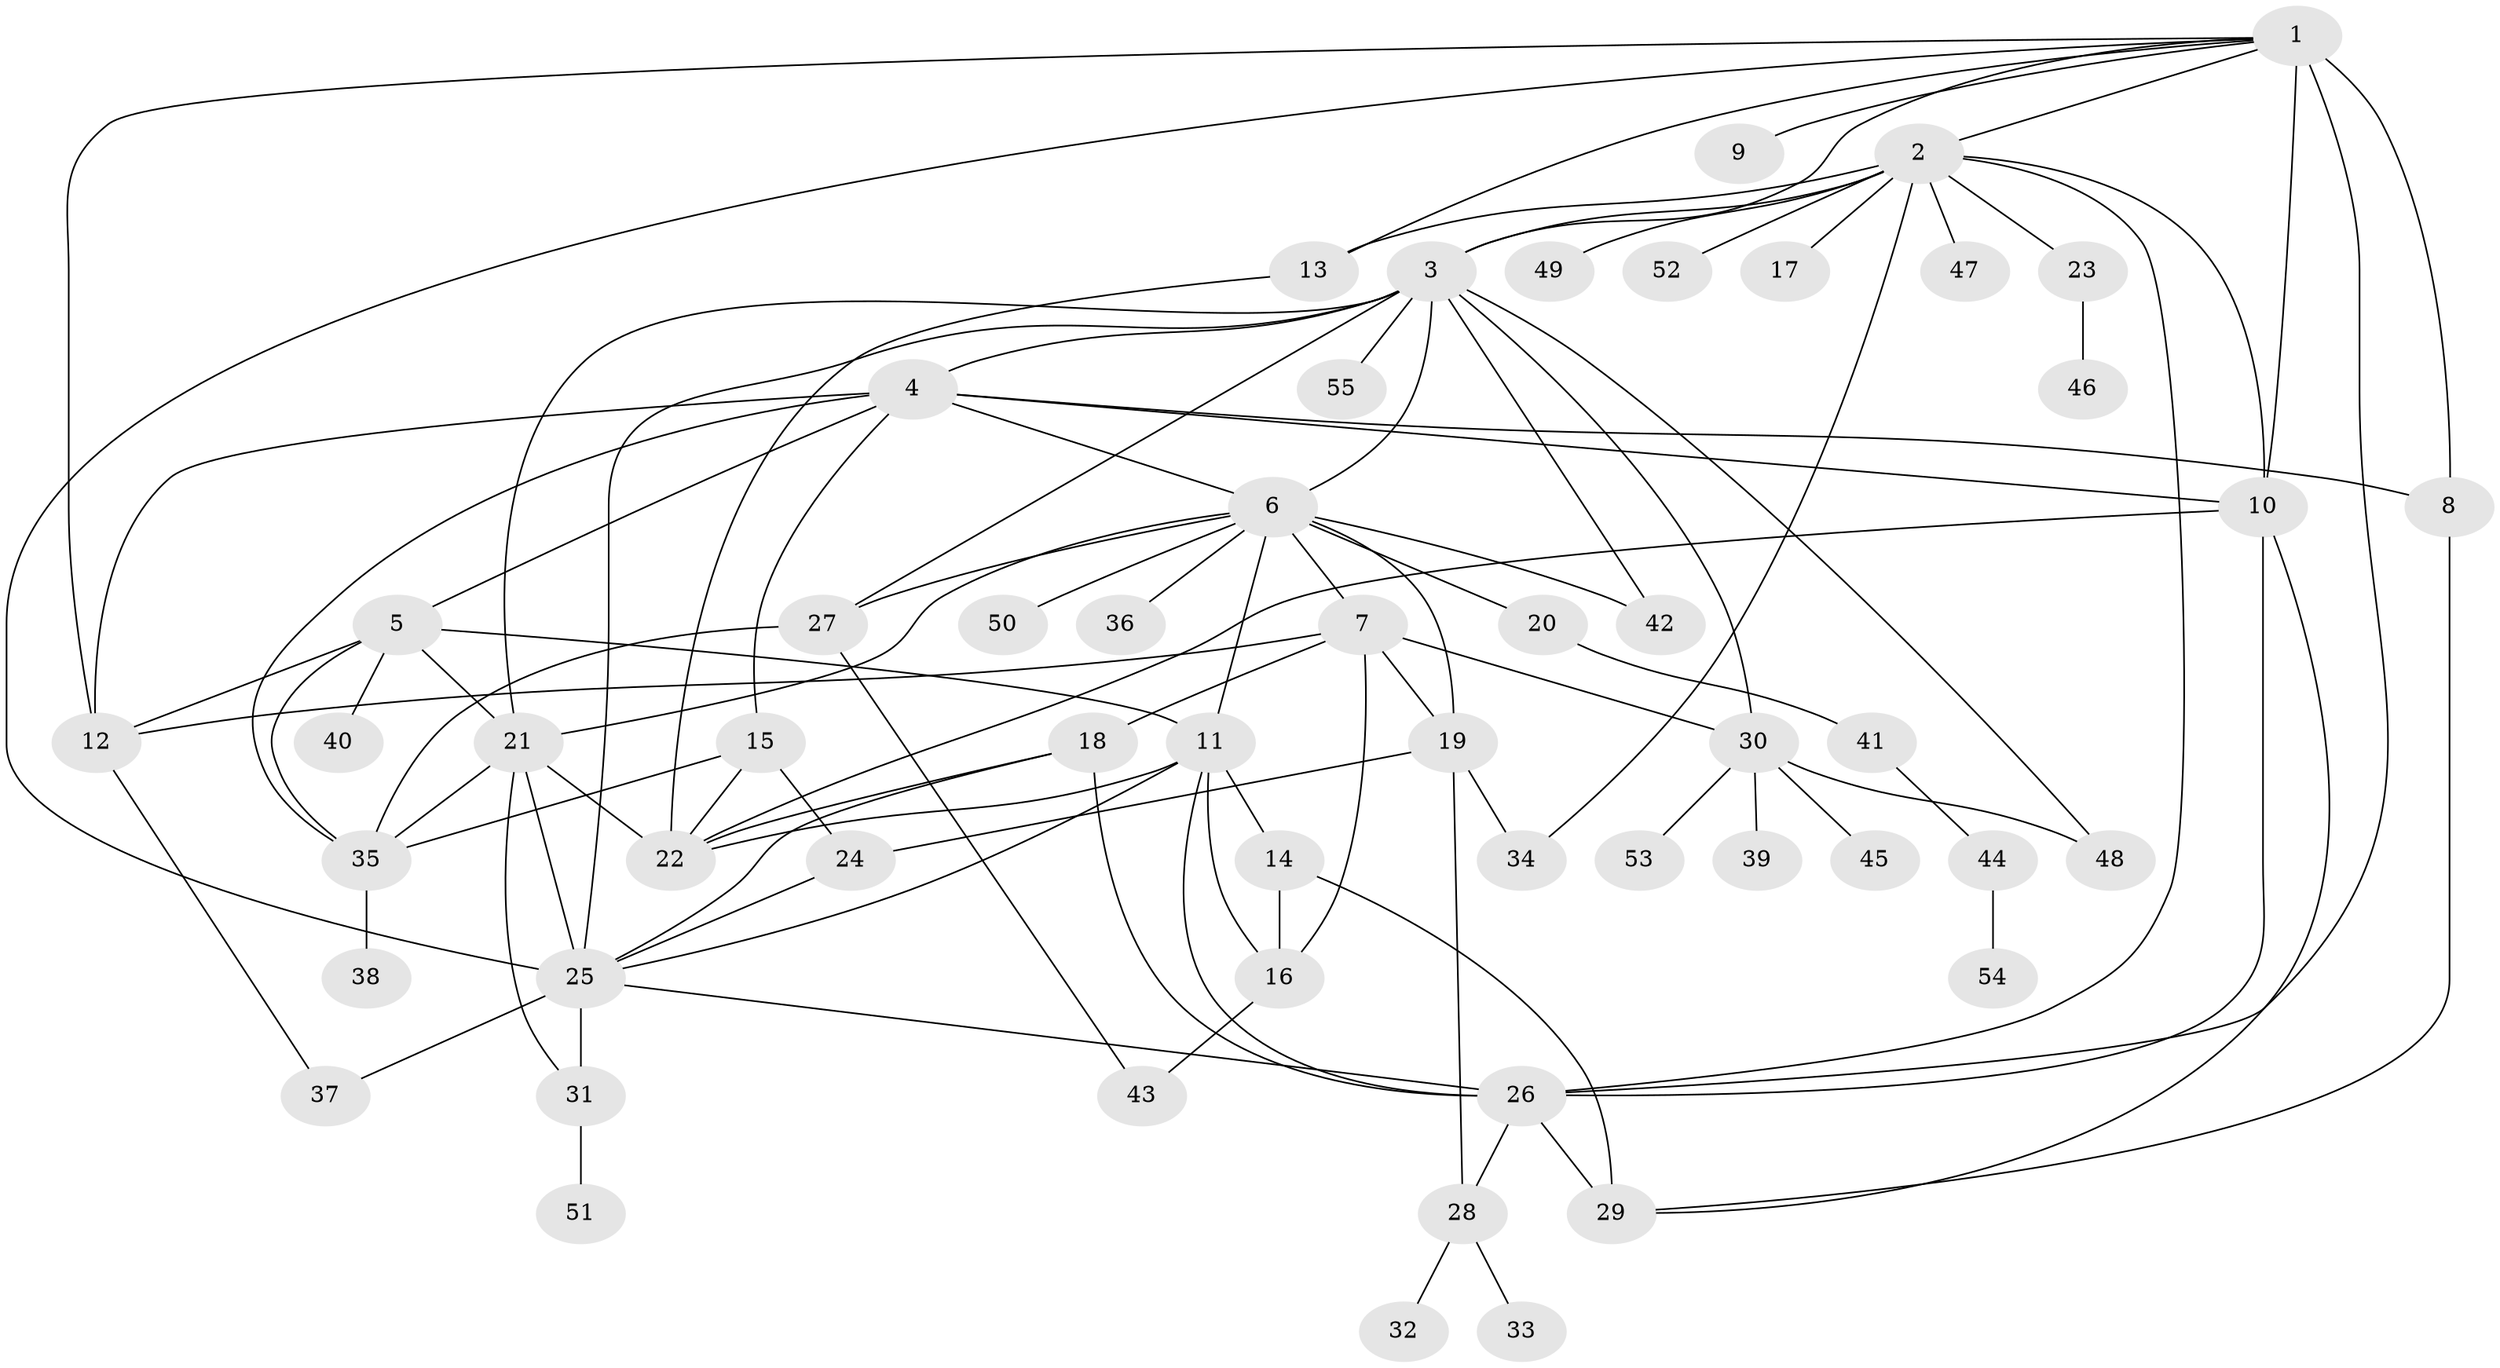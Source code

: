 // original degree distribution, {17: 0.009174311926605505, 12: 0.01834862385321101, 13: 0.01834862385321101, 9: 0.027522935779816515, 1: 0.46788990825688076, 3: 0.12844036697247707, 7: 0.027522935779816515, 2: 0.1834862385321101, 6: 0.045871559633027525, 5: 0.01834862385321101, 4: 0.03669724770642202, 8: 0.009174311926605505, 10: 0.009174311926605505}
// Generated by graph-tools (version 1.1) at 2025/35/03/09/25 02:35:52]
// undirected, 55 vertices, 101 edges
graph export_dot {
graph [start="1"]
  node [color=gray90,style=filled];
  1;
  2;
  3;
  4;
  5;
  6;
  7;
  8;
  9;
  10;
  11;
  12;
  13;
  14;
  15;
  16;
  17;
  18;
  19;
  20;
  21;
  22;
  23;
  24;
  25;
  26;
  27;
  28;
  29;
  30;
  31;
  32;
  33;
  34;
  35;
  36;
  37;
  38;
  39;
  40;
  41;
  42;
  43;
  44;
  45;
  46;
  47;
  48;
  49;
  50;
  51;
  52;
  53;
  54;
  55;
  1 -- 2 [weight=1.0];
  1 -- 3 [weight=1.0];
  1 -- 8 [weight=6.0];
  1 -- 9 [weight=1.0];
  1 -- 10 [weight=2.0];
  1 -- 12 [weight=1.0];
  1 -- 13 [weight=1.0];
  1 -- 25 [weight=1.0];
  1 -- 26 [weight=1.0];
  2 -- 3 [weight=1.0];
  2 -- 10 [weight=1.0];
  2 -- 13 [weight=1.0];
  2 -- 17 [weight=1.0];
  2 -- 23 [weight=1.0];
  2 -- 26 [weight=1.0];
  2 -- 34 [weight=1.0];
  2 -- 47 [weight=1.0];
  2 -- 49 [weight=1.0];
  2 -- 52 [weight=1.0];
  3 -- 4 [weight=1.0];
  3 -- 6 [weight=1.0];
  3 -- 21 [weight=1.0];
  3 -- 25 [weight=1.0];
  3 -- 27 [weight=1.0];
  3 -- 30 [weight=1.0];
  3 -- 42 [weight=1.0];
  3 -- 48 [weight=1.0];
  3 -- 55 [weight=1.0];
  4 -- 5 [weight=1.0];
  4 -- 6 [weight=1.0];
  4 -- 8 [weight=1.0];
  4 -- 10 [weight=1.0];
  4 -- 12 [weight=1.0];
  4 -- 15 [weight=1.0];
  4 -- 35 [weight=1.0];
  5 -- 11 [weight=1.0];
  5 -- 12 [weight=1.0];
  5 -- 21 [weight=1.0];
  5 -- 35 [weight=1.0];
  5 -- 40 [weight=1.0];
  6 -- 7 [weight=1.0];
  6 -- 11 [weight=1.0];
  6 -- 19 [weight=1.0];
  6 -- 20 [weight=1.0];
  6 -- 21 [weight=1.0];
  6 -- 27 [weight=1.0];
  6 -- 36 [weight=1.0];
  6 -- 42 [weight=1.0];
  6 -- 50 [weight=1.0];
  7 -- 12 [weight=1.0];
  7 -- 16 [weight=1.0];
  7 -- 18 [weight=1.0];
  7 -- 19 [weight=1.0];
  7 -- 30 [weight=1.0];
  8 -- 29 [weight=1.0];
  10 -- 22 [weight=2.0];
  10 -- 26 [weight=1.0];
  10 -- 29 [weight=1.0];
  11 -- 14 [weight=3.0];
  11 -- 16 [weight=1.0];
  11 -- 22 [weight=1.0];
  11 -- 25 [weight=1.0];
  11 -- 26 [weight=1.0];
  12 -- 37 [weight=1.0];
  13 -- 22 [weight=1.0];
  14 -- 16 [weight=5.0];
  14 -- 29 [weight=1.0];
  15 -- 22 [weight=1.0];
  15 -- 24 [weight=1.0];
  15 -- 35 [weight=1.0];
  16 -- 43 [weight=1.0];
  18 -- 22 [weight=1.0];
  18 -- 25 [weight=1.0];
  18 -- 26 [weight=2.0];
  19 -- 24 [weight=3.0];
  19 -- 28 [weight=1.0];
  19 -- 34 [weight=1.0];
  20 -- 41 [weight=1.0];
  21 -- 22 [weight=1.0];
  21 -- 25 [weight=1.0];
  21 -- 31 [weight=1.0];
  21 -- 35 [weight=1.0];
  23 -- 46 [weight=1.0];
  24 -- 25 [weight=1.0];
  25 -- 26 [weight=1.0];
  25 -- 31 [weight=3.0];
  25 -- 37 [weight=1.0];
  26 -- 28 [weight=1.0];
  26 -- 29 [weight=2.0];
  27 -- 35 [weight=1.0];
  27 -- 43 [weight=1.0];
  28 -- 32 [weight=1.0];
  28 -- 33 [weight=1.0];
  30 -- 39 [weight=1.0];
  30 -- 45 [weight=1.0];
  30 -- 48 [weight=1.0];
  30 -- 53 [weight=1.0];
  31 -- 51 [weight=1.0];
  35 -- 38 [weight=5.0];
  41 -- 44 [weight=1.0];
  44 -- 54 [weight=1.0];
}
